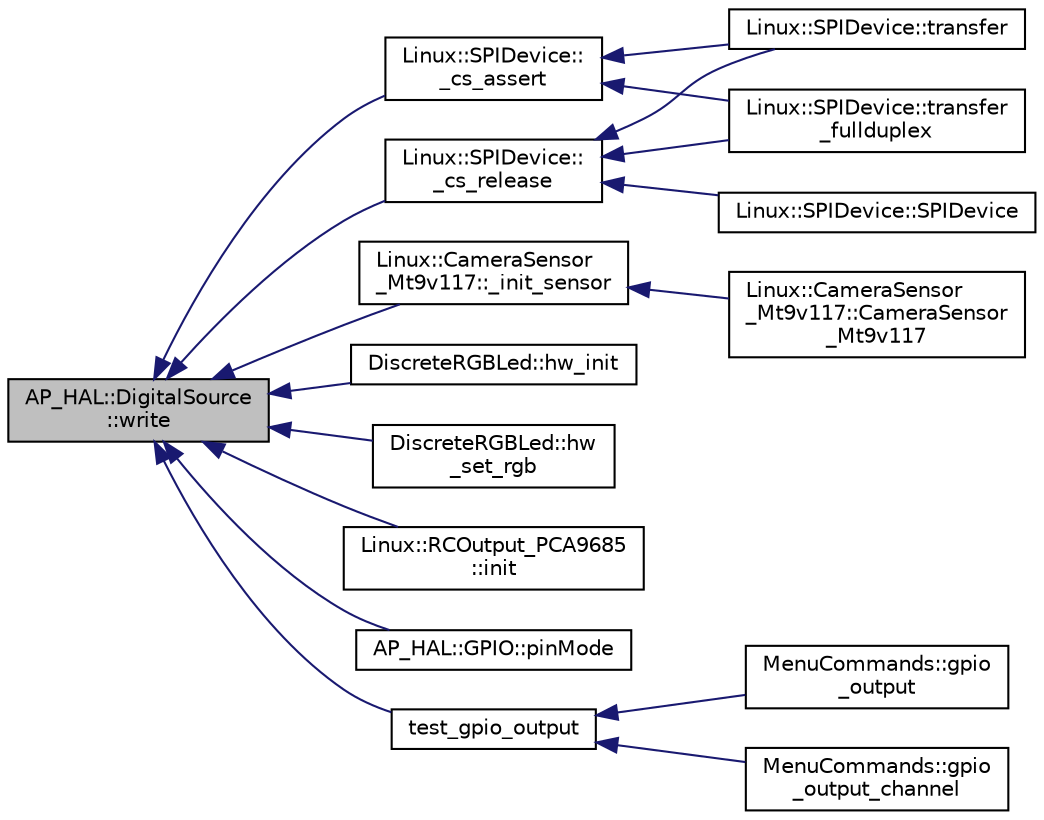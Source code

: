 digraph "AP_HAL::DigitalSource::write"
{
 // INTERACTIVE_SVG=YES
  edge [fontname="Helvetica",fontsize="10",labelfontname="Helvetica",labelfontsize="10"];
  node [fontname="Helvetica",fontsize="10",shape=record];
  rankdir="LR";
  Node1 [label="AP_HAL::DigitalSource\l::write",height=0.2,width=0.4,color="black", fillcolor="grey75", style="filled", fontcolor="black"];
  Node1 -> Node2 [dir="back",color="midnightblue",fontsize="10",style="solid",fontname="Helvetica"];
  Node2 [label="Linux::SPIDevice::\l_cs_assert",height=0.2,width=0.4,color="black", fillcolor="white", style="filled",URL="$classLinux_1_1SPIDevice.html#a2e32953504e5c8a835dd35315a3ffa16"];
  Node2 -> Node3 [dir="back",color="midnightblue",fontsize="10",style="solid",fontname="Helvetica"];
  Node3 [label="Linux::SPIDevice::transfer",height=0.2,width=0.4,color="black", fillcolor="white", style="filled",URL="$classLinux_1_1SPIDevice.html#a8722cb95a7d8637e3ab7950bf62564db"];
  Node2 -> Node4 [dir="back",color="midnightblue",fontsize="10",style="solid",fontname="Helvetica"];
  Node4 [label="Linux::SPIDevice::transfer\l_fullduplex",height=0.2,width=0.4,color="black", fillcolor="white", style="filled",URL="$classLinux_1_1SPIDevice.html#a3cd09cca3aea97e80027b94b752e1c3f"];
  Node1 -> Node5 [dir="back",color="midnightblue",fontsize="10",style="solid",fontname="Helvetica"];
  Node5 [label="Linux::SPIDevice::\l_cs_release",height=0.2,width=0.4,color="black", fillcolor="white", style="filled",URL="$classLinux_1_1SPIDevice.html#aadc7d96ed514195b30875f499ee98ab5"];
  Node5 -> Node6 [dir="back",color="midnightblue",fontsize="10",style="solid",fontname="Helvetica"];
  Node6 [label="Linux::SPIDevice::SPIDevice",height=0.2,width=0.4,color="black", fillcolor="white", style="filled",URL="$classLinux_1_1SPIDevice.html#acbdde2e0e470c7eb2794a6efe727b1db"];
  Node5 -> Node3 [dir="back",color="midnightblue",fontsize="10",style="solid",fontname="Helvetica"];
  Node5 -> Node4 [dir="back",color="midnightblue",fontsize="10",style="solid",fontname="Helvetica"];
  Node1 -> Node7 [dir="back",color="midnightblue",fontsize="10",style="solid",fontname="Helvetica"];
  Node7 [label="Linux::CameraSensor\l_Mt9v117::_init_sensor",height=0.2,width=0.4,color="black", fillcolor="white", style="filled",URL="$classLinux_1_1CameraSensor__Mt9v117.html#a670cb690c11f5b6cbd61db4b40e07574"];
  Node7 -> Node8 [dir="back",color="midnightblue",fontsize="10",style="solid",fontname="Helvetica"];
  Node8 [label="Linux::CameraSensor\l_Mt9v117::CameraSensor\l_Mt9v117",height=0.2,width=0.4,color="black", fillcolor="white", style="filled",URL="$classLinux_1_1CameraSensor__Mt9v117.html#a4ca64405fd0ece45d76b844a14eb2f5f"];
  Node1 -> Node9 [dir="back",color="midnightblue",fontsize="10",style="solid",fontname="Helvetica"];
  Node9 [label="DiscreteRGBLed::hw_init",height=0.2,width=0.4,color="black", fillcolor="white", style="filled",URL="$classDiscreteRGBLed.html#a496120d486b4af0b90e30fc6b79832ad"];
  Node1 -> Node10 [dir="back",color="midnightblue",fontsize="10",style="solid",fontname="Helvetica"];
  Node10 [label="DiscreteRGBLed::hw\l_set_rgb",height=0.2,width=0.4,color="black", fillcolor="white", style="filled",URL="$classDiscreteRGBLed.html#ac9a1a02420f2dab1d9b22feb53ed32ef"];
  Node1 -> Node11 [dir="back",color="midnightblue",fontsize="10",style="solid",fontname="Helvetica"];
  Node11 [label="Linux::RCOutput_PCA9685\l::init",height=0.2,width=0.4,color="black", fillcolor="white", style="filled",URL="$classLinux_1_1RCOutput__PCA9685.html#afce4ddefab2fb25fcfbe028893109aac"];
  Node1 -> Node12 [dir="back",color="midnightblue",fontsize="10",style="solid",fontname="Helvetica"];
  Node12 [label="AP_HAL::GPIO::pinMode",height=0.2,width=0.4,color="black", fillcolor="white", style="filled",URL="$classAP__HAL_1_1GPIO.html#ac9ef561abae00191fb925838124ca0b9"];
  Node1 -> Node13 [dir="back",color="midnightblue",fontsize="10",style="solid",fontname="Helvetica"];
  Node13 [label="test_gpio_output",height=0.2,width=0.4,color="black", fillcolor="white", style="filled",URL="$GPIOTest_8cpp.html#a865a1031a902ba4cdd4b1b9031939cd8"];
  Node13 -> Node14 [dir="back",color="midnightblue",fontsize="10",style="solid",fontname="Helvetica"];
  Node14 [label="MenuCommands::gpio\l_output",height=0.2,width=0.4,color="black", fillcolor="white", style="filled",URL="$classMenuCommands.html#afa6d3a1a995a54eb412c25988fbe0fba"];
  Node13 -> Node15 [dir="back",color="midnightblue",fontsize="10",style="solid",fontname="Helvetica"];
  Node15 [label="MenuCommands::gpio\l_output_channel",height=0.2,width=0.4,color="black", fillcolor="white", style="filled",URL="$classMenuCommands.html#a1d7748272d4fc032e7a1a0d6dd85c8f2"];
}

